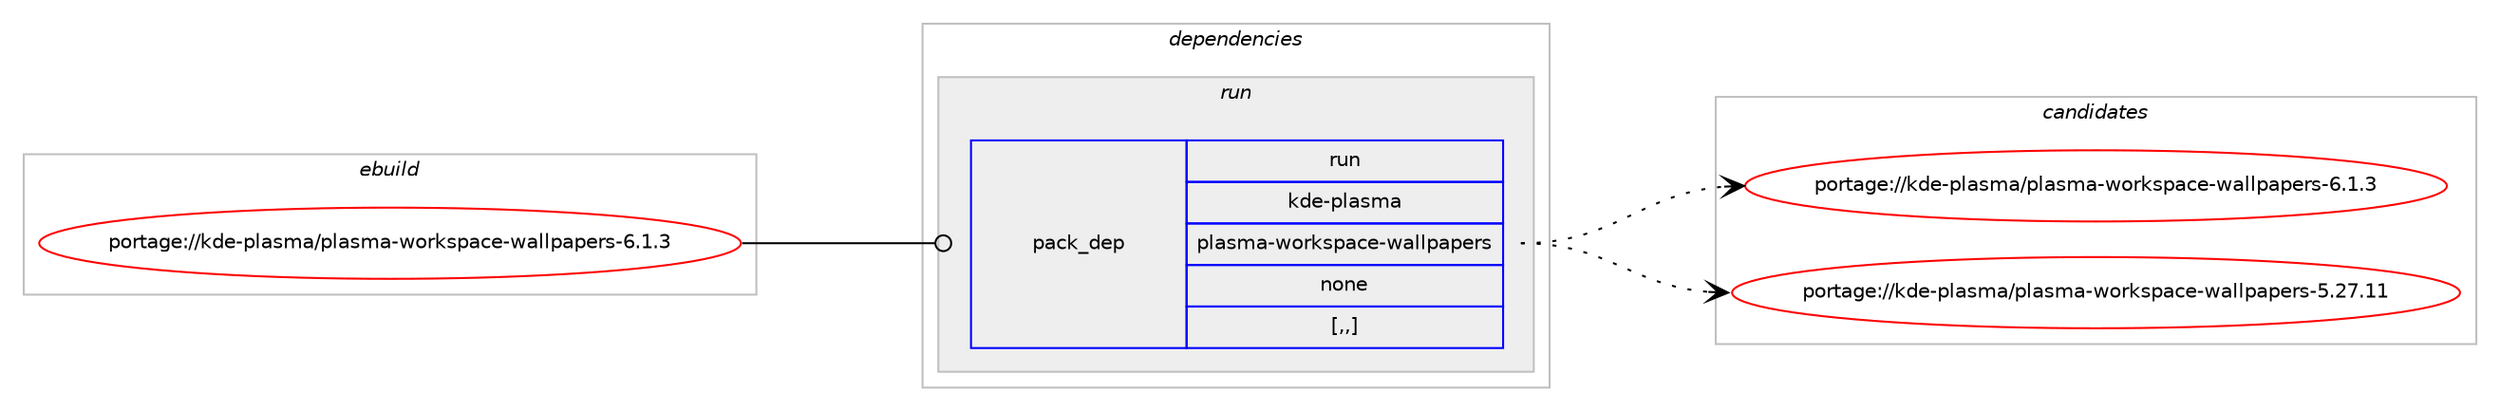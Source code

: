 digraph prolog {

# *************
# Graph options
# *************

newrank=true;
concentrate=true;
compound=true;
graph [rankdir=LR,fontname=Helvetica,fontsize=10,ranksep=1.5];#, ranksep=2.5, nodesep=0.2];
edge  [arrowhead=vee];
node  [fontname=Helvetica,fontsize=10];

# **********
# The ebuild
# **********

subgraph cluster_leftcol {
color=gray;
label=<<i>ebuild</i>>;
id [label="portage://kde-plasma/plasma-workspace-wallpapers-6.1.3", color=red, width=4, href="../kde-plasma/plasma-workspace-wallpapers-6.1.3.svg"];
}

# ****************
# The dependencies
# ****************

subgraph cluster_midcol {
color=gray;
label=<<i>dependencies</i>>;
subgraph cluster_compile {
fillcolor="#eeeeee";
style=filled;
label=<<i>compile</i>>;
}
subgraph cluster_compileandrun {
fillcolor="#eeeeee";
style=filled;
label=<<i>compile and run</i>>;
}
subgraph cluster_run {
fillcolor="#eeeeee";
style=filled;
label=<<i>run</i>>;
subgraph pack202355 {
dependency273414 [label=<<TABLE BORDER="0" CELLBORDER="1" CELLSPACING="0" CELLPADDING="4" WIDTH="220"><TR><TD ROWSPAN="6" CELLPADDING="30">pack_dep</TD></TR><TR><TD WIDTH="110">run</TD></TR><TR><TD>kde-plasma</TD></TR><TR><TD>plasma-workspace-wallpapers</TD></TR><TR><TD>none</TD></TR><TR><TD>[,,]</TD></TR></TABLE>>, shape=none, color=blue];
}
id:e -> dependency273414:w [weight=20,style="solid",arrowhead="odot"];
}
}

# **************
# The candidates
# **************

subgraph cluster_choices {
rank=same;
color=gray;
label=<<i>candidates</i>>;

subgraph choice202355 {
color=black;
nodesep=1;
choice107100101451121089711510997471121089711510997451191111141071151129799101451199710810811297112101114115455446494651 [label="portage://kde-plasma/plasma-workspace-wallpapers-6.1.3", color=red, width=4,href="../kde-plasma/plasma-workspace-wallpapers-6.1.3.svg"];
choice1071001014511210897115109974711210897115109974511911111410711511297991014511997108108112971121011141154553465055464949 [label="portage://kde-plasma/plasma-workspace-wallpapers-5.27.11", color=red, width=4,href="../kde-plasma/plasma-workspace-wallpapers-5.27.11.svg"];
dependency273414:e -> choice107100101451121089711510997471121089711510997451191111141071151129799101451199710810811297112101114115455446494651:w [style=dotted,weight="100"];
dependency273414:e -> choice1071001014511210897115109974711210897115109974511911111410711511297991014511997108108112971121011141154553465055464949:w [style=dotted,weight="100"];
}
}

}
